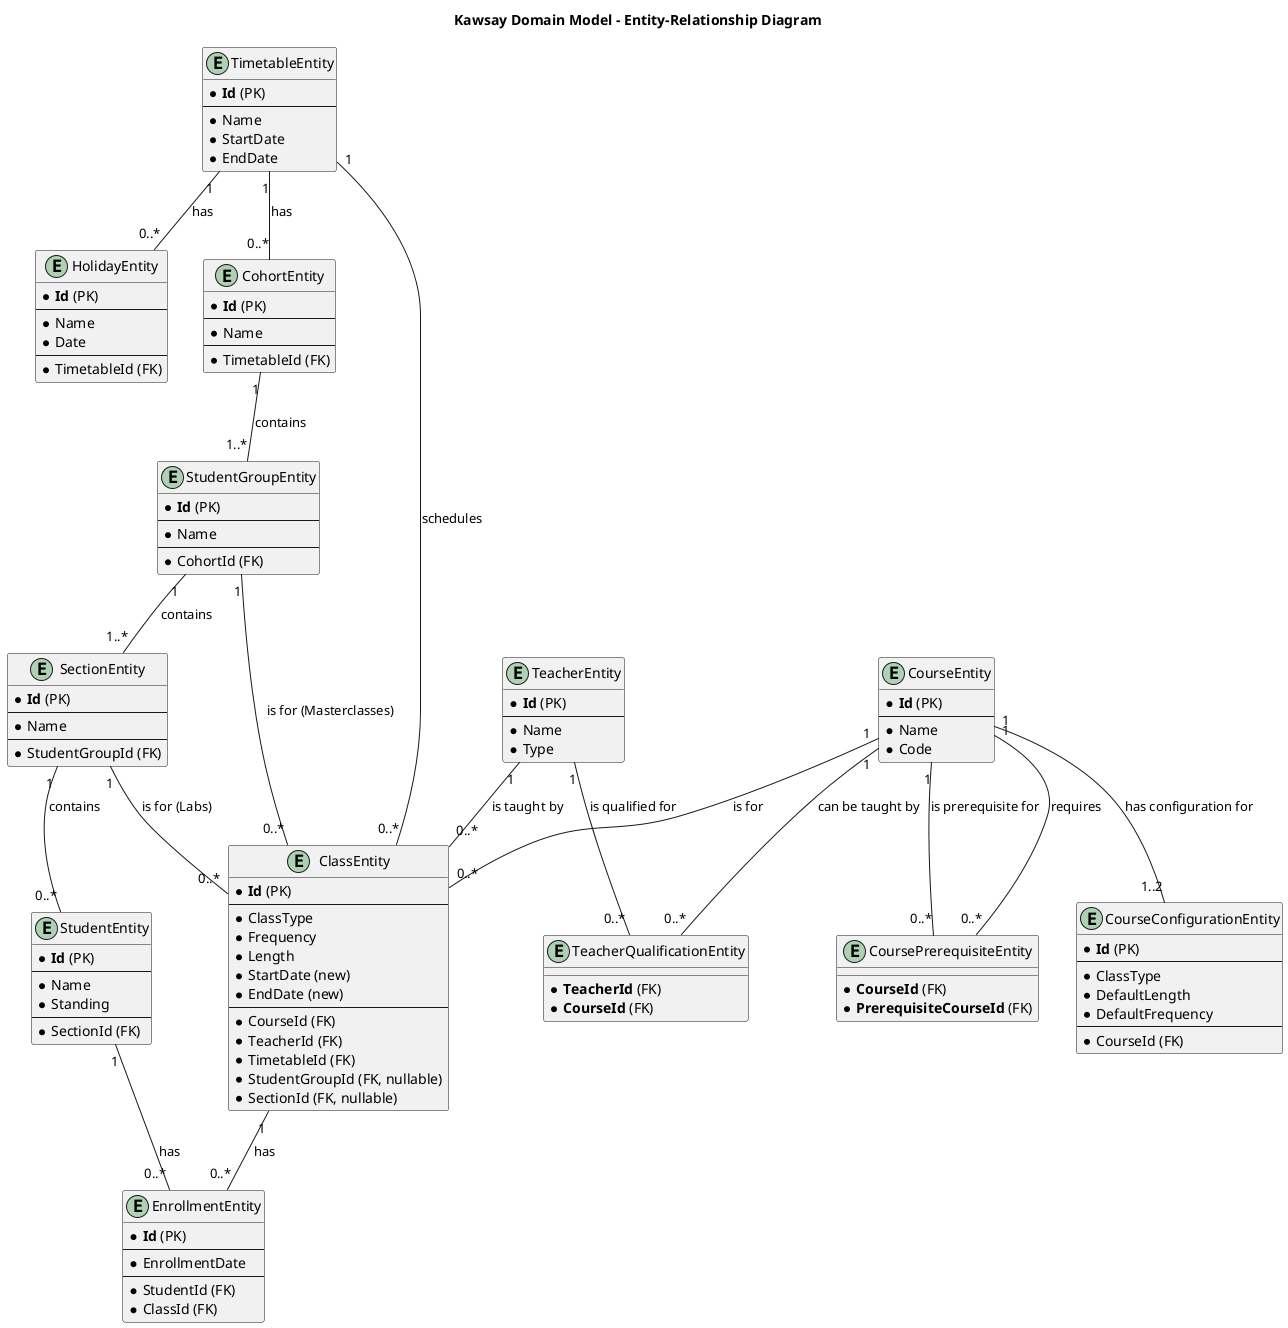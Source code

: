 @startuml
title Kawsay Domain Model - Entity-Relationship Diagram

' --- Entities ---
entity TimetableEntity {
  * **Id** (PK)
  --
  * Name
  * StartDate
  * EndDate
}

entity CourseEntity {
  * **Id** (PK)
  --
  * Name
  * Code
}

entity TeacherEntity {
  * **Id** (PK)
  --
  * Name
  * Type
}

entity StudentEntity {
  * **Id** (PK)
  --
  * Name
  * Standing
  --
  * SectionId (FK)
}

entity HolidayEntity {
  * **Id** (PK)
  --
  * Name
  * Date
  --
  * TimetableId (FK)
}

entity CohortEntity {
  * **Id** (PK)
  --
  * Name
  --
  * TimetableId (FK)
}

entity StudentGroupEntity {
  * **Id** (PK)
  --
  * Name
  --
  * CohortId (FK)
}

entity SectionEntity {
  * **Id** (PK)
  --
  * Name
  --
  * StudentGroupId (FK)
}

entity ClassEntity {
  * **Id** (PK)
  --
  * ClassType
  * Frequency
  * Length
  * StartDate (new)
  * EndDate (new)
  --
  * CourseId (FK)
  * TeacherId (FK)
  * TimetableId (FK)
  * StudentGroupId (FK, nullable)
  * SectionId (FK, nullable)
}

' --- Configuration & Junction Entities ---
entity EnrollmentEntity {
  * **Id** (PK)
  --
  * EnrollmentDate
  --
  * StudentId (FK)
  * ClassId (FK)
}

entity CoursePrerequisiteEntity {
  * **CourseId** (FK)
  * **PrerequisiteCourseId** (FK)
}

entity CourseConfigurationEntity {
  * **Id** (PK)
  --
  * ClassType
  * DefaultLength
  * DefaultFrequency
  --
  * CourseId (FK)
}

entity TeacherQualificationEntity {
  * **TeacherId** (FK)
  * **CourseId** (FK)
}

' --- Relationships ---
TimetableEntity "1" -- "0..*" CohortEntity : has
TimetableEntity "1" -- "0..*" HolidayEntity : has

CohortEntity "1" -- "1..*" StudentGroupEntity : contains
StudentGroupEntity "1" -- "1..*" SectionEntity : contains
SectionEntity "1" -- "0..*" StudentEntity : contains

TimetableEntity "1" -- "0..*" ClassEntity : schedules
CourseEntity "1" -- "0..*" ClassEntity : is for
TeacherEntity "1" -- "0..*" ClassEntity : is taught by

' Masterclass / Lab Relationships
StudentGroupEntity "1" -- "0..*" ClassEntity : is for (Masterclasses)
SectionEntity "1" -- "0..*" ClassEntity : is for (Labs)

' Enrollment (Many-to-Many)
StudentEntity "1" -- "0..*" EnrollmentEntity : has
ClassEntity "1" -- "0..*" EnrollmentEntity : has

' Prerequisite (Self-referencing Many-to-Many)
CourseEntity "1" -- "0..*" CoursePrerequisiteEntity : requires
CourseEntity "1" -- "0..*" CoursePrerequisiteEntity : is prerequisite for

' Configuration & Qualification (Many-to-Many)
CourseEntity "1" -- "1..2" CourseConfigurationEntity : has configuration for
CourseEntity "1" -- "0..*" TeacherQualificationEntity : can be taught by
TeacherEntity "1" -- "0..*" TeacherQualificationEntity : is qualified for
@enduml
